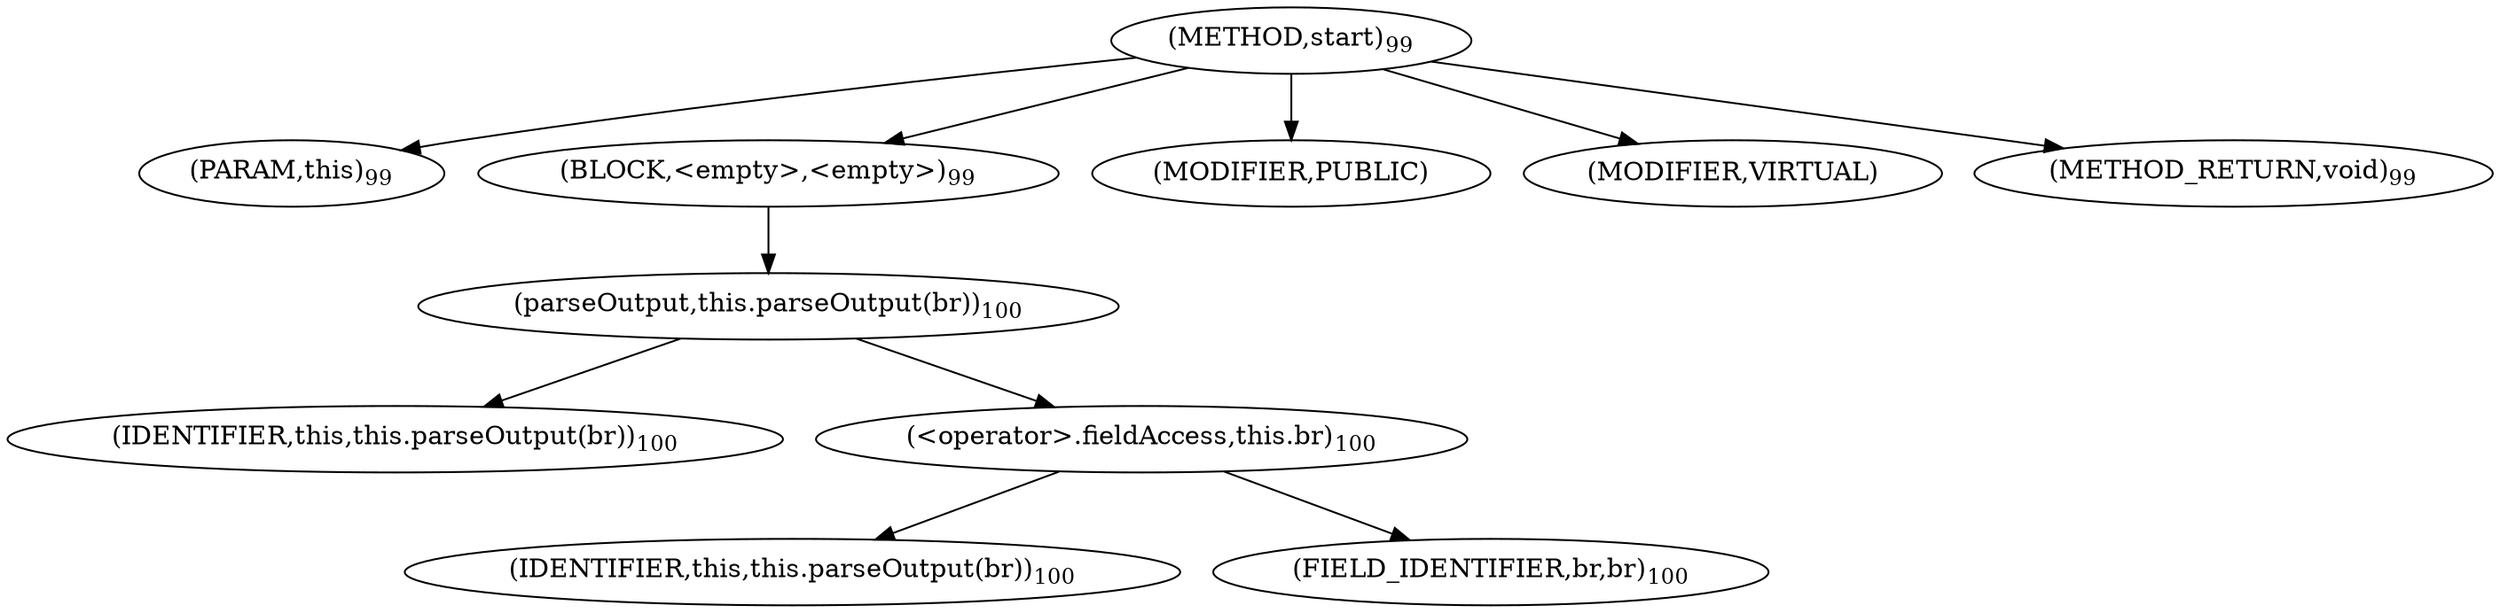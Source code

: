 digraph "start" {  
"97" [label = <(METHOD,start)<SUB>99</SUB>> ]
"4" [label = <(PARAM,this)<SUB>99</SUB>> ]
"98" [label = <(BLOCK,&lt;empty&gt;,&lt;empty&gt;)<SUB>99</SUB>> ]
"99" [label = <(parseOutput,this.parseOutput(br))<SUB>100</SUB>> ]
"3" [label = <(IDENTIFIER,this,this.parseOutput(br))<SUB>100</SUB>> ]
"100" [label = <(&lt;operator&gt;.fieldAccess,this.br)<SUB>100</SUB>> ]
"101" [label = <(IDENTIFIER,this,this.parseOutput(br))<SUB>100</SUB>> ]
"102" [label = <(FIELD_IDENTIFIER,br,br)<SUB>100</SUB>> ]
"103" [label = <(MODIFIER,PUBLIC)> ]
"104" [label = <(MODIFIER,VIRTUAL)> ]
"105" [label = <(METHOD_RETURN,void)<SUB>99</SUB>> ]
  "97" -> "4" 
  "97" -> "98" 
  "97" -> "103" 
  "97" -> "104" 
  "97" -> "105" 
  "98" -> "99" 
  "99" -> "3" 
  "99" -> "100" 
  "100" -> "101" 
  "100" -> "102" 
}
